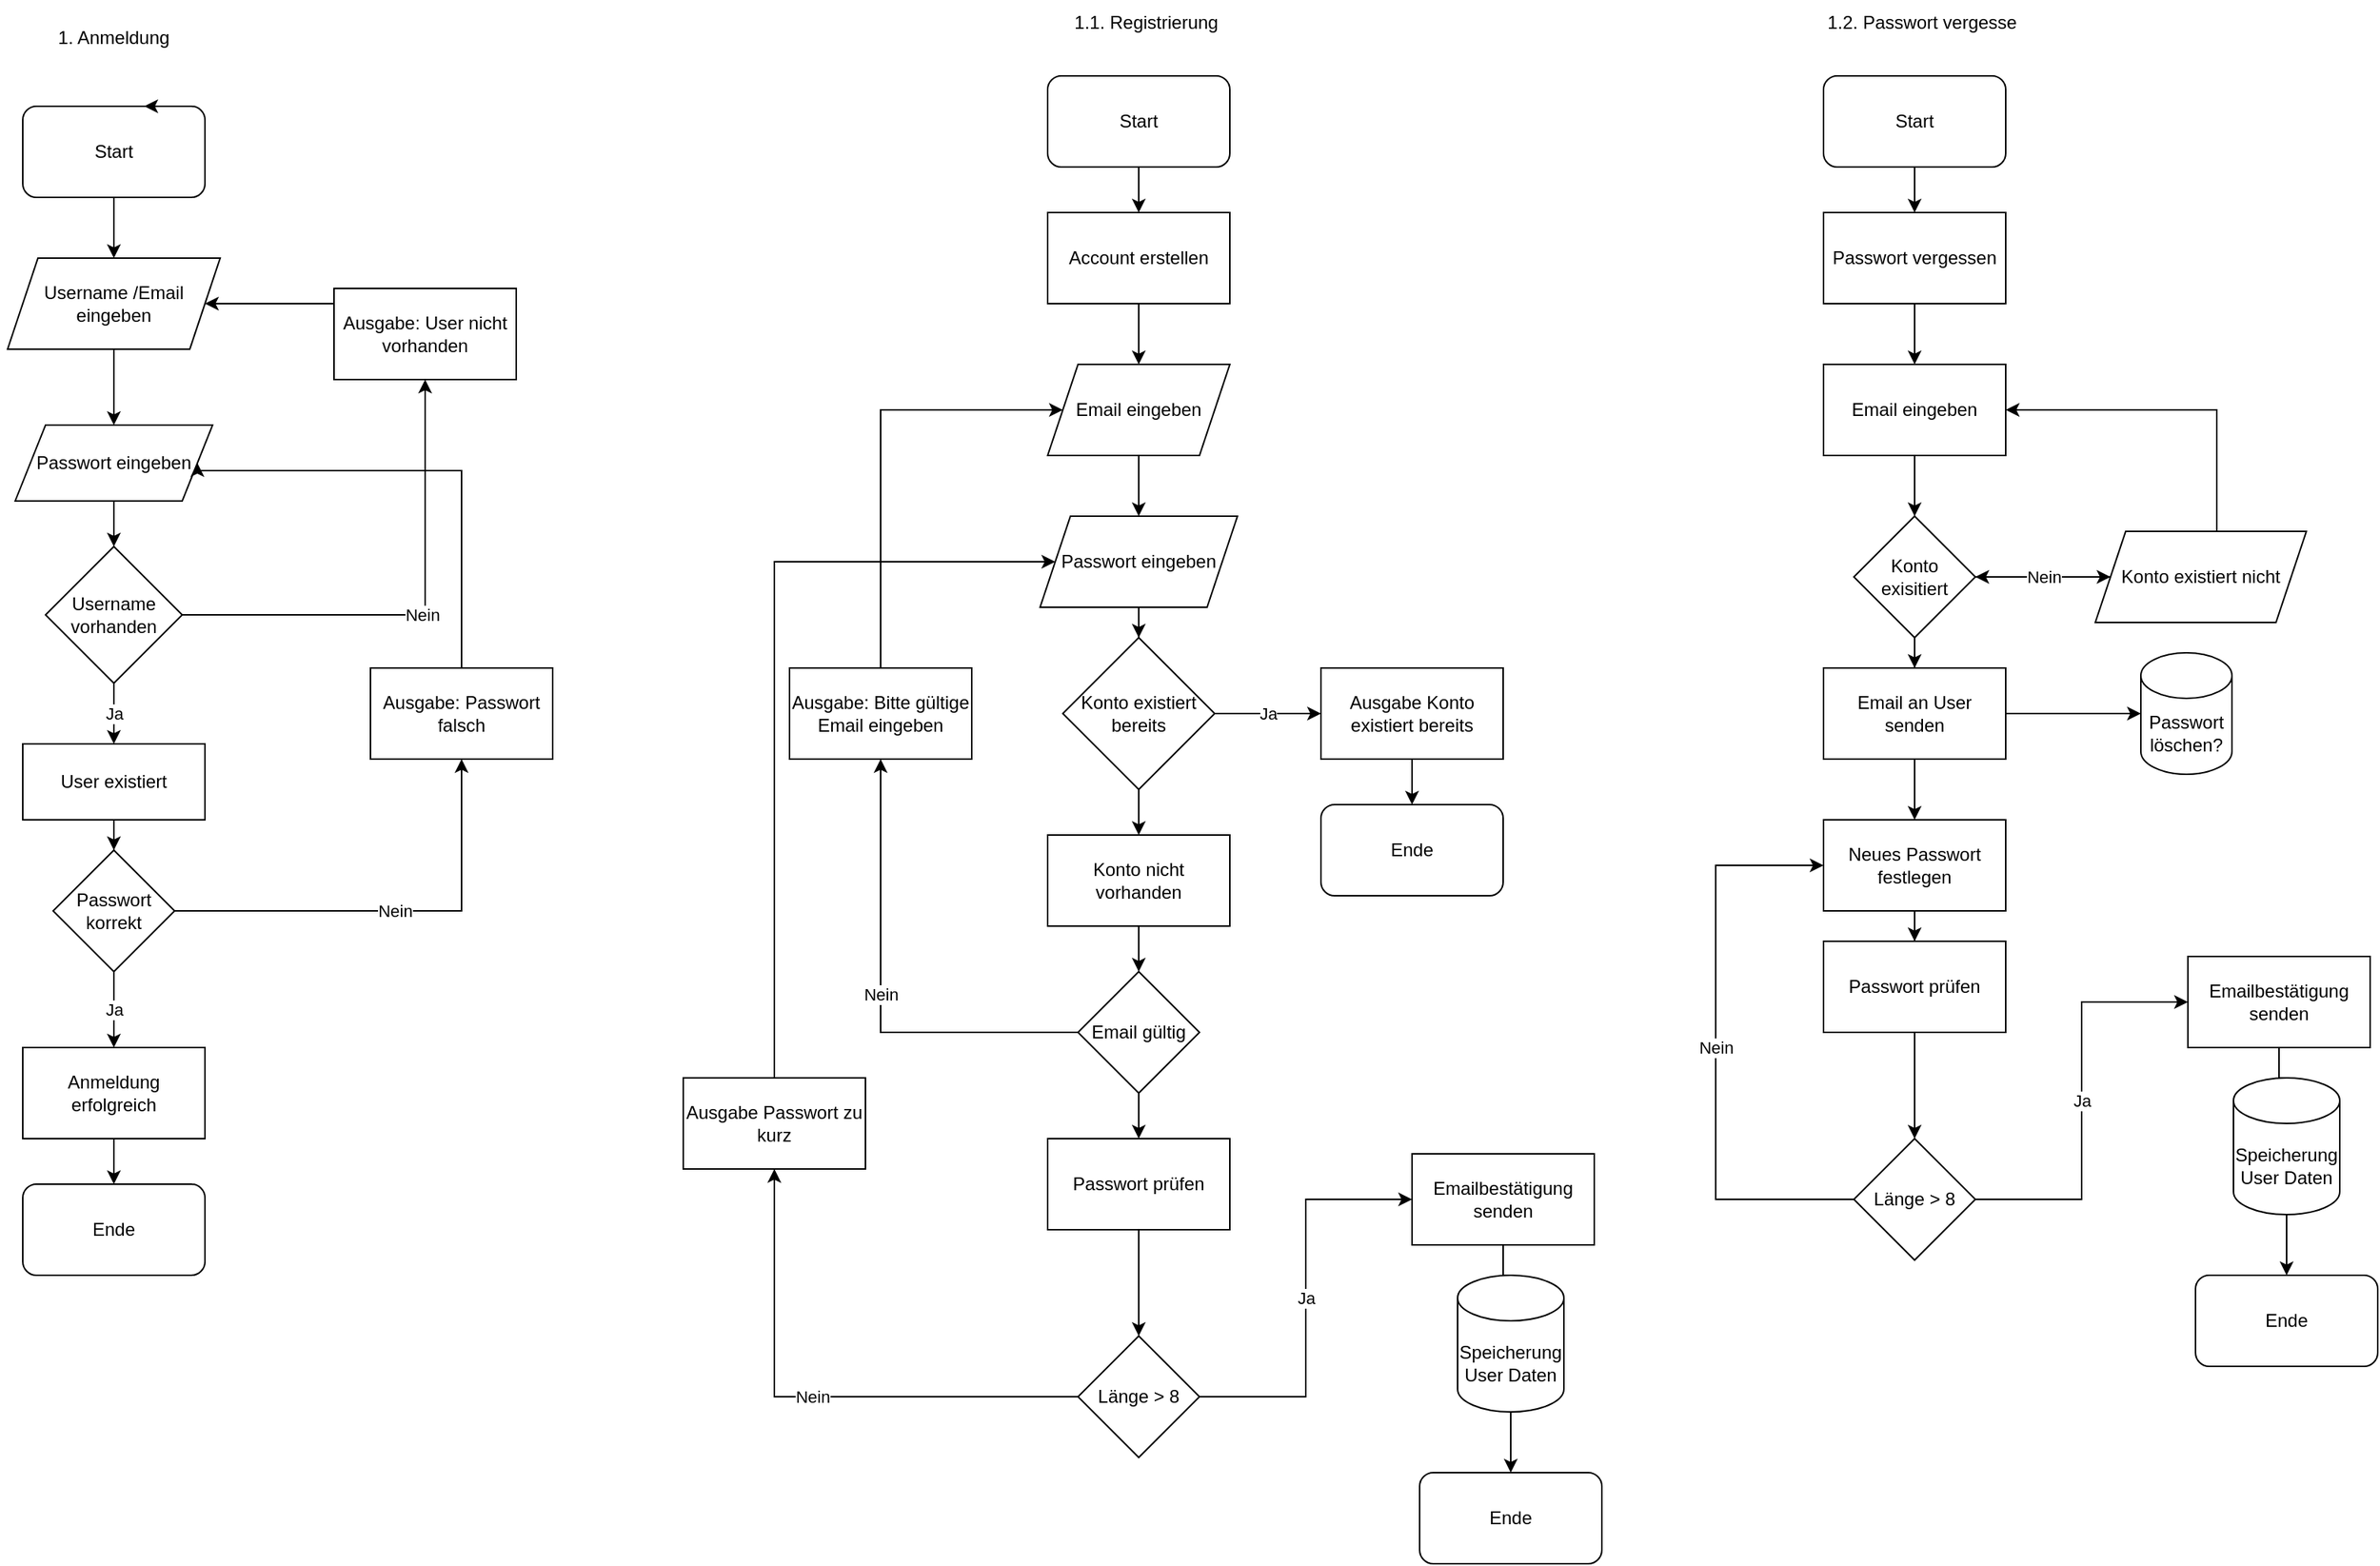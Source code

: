<mxfile version="17.4.4" type="github"><diagram id="a5L7xohFr41d-8u4_TB0" name="Page-1"><mxGraphModel dx="871" dy="2997" grid="1" gridSize="10" guides="1" tooltips="1" connect="1" arrows="1" fold="1" page="1" pageScale="1" pageWidth="827" pageHeight="1169" math="0" shadow="0"><root><mxCell id="0"/><mxCell id="1" parent="0"/><mxCell id="CUQLExU0p5yGPLY8ELJB-6" value="" style="edgeStyle=orthogonalEdgeStyle;rounded=0;orthogonalLoop=1;jettySize=auto;html=1;" parent="1" source="CUQLExU0p5yGPLY8ELJB-1" target="CUQLExU0p5yGPLY8ELJB-14" edge="1"><mxGeometry relative="1" as="geometry"><mxPoint x="125" y="-1700" as="targetPoint"/></mxGeometry></mxCell><mxCell id="CUQLExU0p5yGPLY8ELJB-1" value="Start" style="rounded=1;whiteSpace=wrap;html=1;" parent="1" vertex="1"><mxGeometry x="65" y="-1800" width="120" height="60" as="geometry"/></mxCell><mxCell id="CUQLExU0p5yGPLY8ELJB-3" style="edgeStyle=orthogonalEdgeStyle;rounded=0;orthogonalLoop=1;jettySize=auto;html=1;exitX=0.75;exitY=0;exitDx=0;exitDy=0;entryX=0.667;entryY=0;entryDx=0;entryDy=0;entryPerimeter=0;" parent="1" source="CUQLExU0p5yGPLY8ELJB-1" target="CUQLExU0p5yGPLY8ELJB-1" edge="1"><mxGeometry relative="1" as="geometry"/></mxCell><mxCell id="CUQLExU0p5yGPLY8ELJB-4" value="1. Anmeldung&lt;br&gt;" style="text;html=1;strokeColor=none;fillColor=none;align=center;verticalAlign=middle;whiteSpace=wrap;rounded=0;" parent="1" vertex="1"><mxGeometry x="50" y="-1860" width="150" height="30" as="geometry"/></mxCell><mxCell id="CUQLExU0p5yGPLY8ELJB-22" value="Nein" style="edgeStyle=orthogonalEdgeStyle;rounded=0;orthogonalLoop=1;jettySize=auto;html=1;" parent="1" source="CUQLExU0p5yGPLY8ELJB-10" target="CUQLExU0p5yGPLY8ELJB-21" edge="1"><mxGeometry relative="1" as="geometry"/></mxCell><mxCell id="CUQLExU0p5yGPLY8ELJB-25" value="Ja" style="edgeStyle=orthogonalEdgeStyle;rounded=0;orthogonalLoop=1;jettySize=auto;html=1;" parent="1" source="CUQLExU0p5yGPLY8ELJB-10" target="CUQLExU0p5yGPLY8ELJB-24" edge="1"><mxGeometry relative="1" as="geometry"/></mxCell><mxCell id="CUQLExU0p5yGPLY8ELJB-10" value="Username vorhanden" style="rhombus;whiteSpace=wrap;html=1;" parent="1" vertex="1"><mxGeometry x="80" y="-1510" width="90" height="90" as="geometry"/></mxCell><mxCell id="CUQLExU0p5yGPLY8ELJB-14" value="Username /Email eingeben" style="shape=parallelogram;perimeter=parallelogramPerimeter;whiteSpace=wrap;html=1;fixedSize=1;" parent="1" vertex="1"><mxGeometry x="55" y="-1700" width="140" height="60" as="geometry"/></mxCell><mxCell id="CUQLExU0p5yGPLY8ELJB-16" style="edgeStyle=orthogonalEdgeStyle;rounded=0;orthogonalLoop=1;jettySize=auto;html=1;exitX=0.5;exitY=1;exitDx=0;exitDy=0;" parent="1" source="CUQLExU0p5yGPLY8ELJB-14" target="CUQLExU0p5yGPLY8ELJB-17" edge="1"><mxGeometry relative="1" as="geometry"><mxPoint x="125" y="-1590" as="targetPoint"/></mxGeometry></mxCell><mxCell id="CUQLExU0p5yGPLY8ELJB-18" style="edgeStyle=orthogonalEdgeStyle;rounded=0;orthogonalLoop=1;jettySize=auto;html=1;" parent="1" source="CUQLExU0p5yGPLY8ELJB-17" target="CUQLExU0p5yGPLY8ELJB-10" edge="1"><mxGeometry relative="1" as="geometry"/></mxCell><mxCell id="CUQLExU0p5yGPLY8ELJB-17" value="Passwort eingeben" style="shape=parallelogram;perimeter=parallelogramPerimeter;whiteSpace=wrap;html=1;fixedSize=1;" parent="1" vertex="1"><mxGeometry x="60" y="-1590" width="130" height="50" as="geometry"/></mxCell><mxCell id="CUQLExU0p5yGPLY8ELJB-23" style="edgeStyle=orthogonalEdgeStyle;rounded=0;orthogonalLoop=1;jettySize=auto;html=1;entryX=1;entryY=0.5;entryDx=0;entryDy=0;" parent="1" source="CUQLExU0p5yGPLY8ELJB-21" target="CUQLExU0p5yGPLY8ELJB-14" edge="1"><mxGeometry relative="1" as="geometry"><Array as="points"><mxPoint x="340" y="-1670"/></Array></mxGeometry></mxCell><mxCell id="CUQLExU0p5yGPLY8ELJB-21" value="Ausgabe: User nicht vorhanden" style="rounded=0;whiteSpace=wrap;html=1;" parent="1" vertex="1"><mxGeometry x="270" y="-1680" width="120" height="60" as="geometry"/></mxCell><mxCell id="CUQLExU0p5yGPLY8ELJB-27" style="edgeStyle=orthogonalEdgeStyle;rounded=0;orthogonalLoop=1;jettySize=auto;html=1;" parent="1" source="CUQLExU0p5yGPLY8ELJB-24" target="CUQLExU0p5yGPLY8ELJB-26" edge="1"><mxGeometry relative="1" as="geometry"/></mxCell><mxCell id="CUQLExU0p5yGPLY8ELJB-24" value="User existiert" style="rounded=0;whiteSpace=wrap;html=1;" parent="1" vertex="1"><mxGeometry x="65" y="-1380" width="120" height="50" as="geometry"/></mxCell><mxCell id="CUQLExU0p5yGPLY8ELJB-29" value="Nein" style="edgeStyle=orthogonalEdgeStyle;rounded=0;orthogonalLoop=1;jettySize=auto;html=1;" parent="1" source="CUQLExU0p5yGPLY8ELJB-26" target="CUQLExU0p5yGPLY8ELJB-28" edge="1"><mxGeometry relative="1" as="geometry"/></mxCell><mxCell id="CUQLExU0p5yGPLY8ELJB-35" value="Ja" style="edgeStyle=orthogonalEdgeStyle;rounded=0;orthogonalLoop=1;jettySize=auto;html=1;" parent="1" source="CUQLExU0p5yGPLY8ELJB-26" target="CUQLExU0p5yGPLY8ELJB-34" edge="1"><mxGeometry relative="1" as="geometry"/></mxCell><mxCell id="CUQLExU0p5yGPLY8ELJB-26" value="Passwort korrekt" style="rhombus;whiteSpace=wrap;html=1;" parent="1" vertex="1"><mxGeometry x="85" y="-1310" width="80" height="80" as="geometry"/></mxCell><mxCell id="CUQLExU0p5yGPLY8ELJB-40" style="edgeStyle=orthogonalEdgeStyle;rounded=0;orthogonalLoop=1;jettySize=auto;html=1;entryX=1;entryY=0.5;entryDx=0;entryDy=0;" parent="1" source="CUQLExU0p5yGPLY8ELJB-28" target="CUQLExU0p5yGPLY8ELJB-17" edge="1"><mxGeometry relative="1" as="geometry"><Array as="points"><mxPoint x="354" y="-1560"/><mxPoint x="180" y="-1560"/></Array></mxGeometry></mxCell><mxCell id="CUQLExU0p5yGPLY8ELJB-28" value="Ausgabe: Passwort falsch" style="rounded=0;whiteSpace=wrap;html=1;" parent="1" vertex="1"><mxGeometry x="294" y="-1430" width="120" height="60" as="geometry"/></mxCell><mxCell id="CUQLExU0p5yGPLY8ELJB-39" style="edgeStyle=orthogonalEdgeStyle;rounded=0;orthogonalLoop=1;jettySize=auto;html=1;" parent="1" source="CUQLExU0p5yGPLY8ELJB-34" target="CUQLExU0p5yGPLY8ELJB-38" edge="1"><mxGeometry relative="1" as="geometry"/></mxCell><mxCell id="CUQLExU0p5yGPLY8ELJB-34" value="Anmeldung erfolgreich" style="rounded=0;whiteSpace=wrap;html=1;" parent="1" vertex="1"><mxGeometry x="65" y="-1180" width="120" height="60" as="geometry"/></mxCell><mxCell id="CUQLExU0p5yGPLY8ELJB-38" value="Ende" style="rounded=1;whiteSpace=wrap;html=1;" parent="1" vertex="1"><mxGeometry x="65" y="-1090" width="120" height="60" as="geometry"/></mxCell><mxCell id="CUQLExU0p5yGPLY8ELJB-41" value="1.1. Registrierung" style="text;html=1;strokeColor=none;fillColor=none;align=center;verticalAlign=middle;whiteSpace=wrap;rounded=0;" parent="1" vertex="1"><mxGeometry x="730" y="-1870" width="150" height="30" as="geometry"/></mxCell><mxCell id="CUQLExU0p5yGPLY8ELJB-62" style="edgeStyle=orthogonalEdgeStyle;rounded=0;orthogonalLoop=1;jettySize=auto;html=1;" parent="1" source="CUQLExU0p5yGPLY8ELJB-42" target="CUQLExU0p5yGPLY8ELJB-63" edge="1"><mxGeometry relative="1" as="geometry"><mxPoint x="800" y="-1740" as="targetPoint"/></mxGeometry></mxCell><mxCell id="CUQLExU0p5yGPLY8ELJB-42" value="Start" style="rounded=1;whiteSpace=wrap;html=1;" parent="1" vertex="1"><mxGeometry x="740" y="-1820" width="120" height="60" as="geometry"/></mxCell><mxCell id="CUQLExU0p5yGPLY8ELJB-66" style="edgeStyle=orthogonalEdgeStyle;rounded=0;orthogonalLoop=1;jettySize=auto;html=1;" parent="1" source="CUQLExU0p5yGPLY8ELJB-63" target="CUQLExU0p5yGPLY8ELJB-64" edge="1"><mxGeometry relative="1" as="geometry"/></mxCell><mxCell id="CUQLExU0p5yGPLY8ELJB-63" value="Account erstellen" style="rounded=0;whiteSpace=wrap;html=1;" parent="1" vertex="1"><mxGeometry x="740" y="-1730" width="120" height="60" as="geometry"/></mxCell><mxCell id="CUQLExU0p5yGPLY8ELJB-67" style="edgeStyle=orthogonalEdgeStyle;rounded=0;orthogonalLoop=1;jettySize=auto;html=1;" parent="1" source="CUQLExU0p5yGPLY8ELJB-64" target="CUQLExU0p5yGPLY8ELJB-65" edge="1"><mxGeometry relative="1" as="geometry"/></mxCell><mxCell id="CUQLExU0p5yGPLY8ELJB-64" value="Email eingeben" style="shape=parallelogram;perimeter=parallelogramPerimeter;whiteSpace=wrap;html=1;fixedSize=1;" parent="1" vertex="1"><mxGeometry x="740" y="-1630" width="120" height="60" as="geometry"/></mxCell><mxCell id="CUQLExU0p5yGPLY8ELJB-69" value="" style="edgeStyle=orthogonalEdgeStyle;rounded=0;orthogonalLoop=1;jettySize=auto;html=1;" parent="1" source="CUQLExU0p5yGPLY8ELJB-65" target="CUQLExU0p5yGPLY8ELJB-68" edge="1"><mxGeometry relative="1" as="geometry"/></mxCell><mxCell id="CUQLExU0p5yGPLY8ELJB-65" value="Passwort eingeben" style="shape=parallelogram;perimeter=parallelogramPerimeter;whiteSpace=wrap;html=1;fixedSize=1;" parent="1" vertex="1"><mxGeometry x="735" y="-1530" width="130" height="60" as="geometry"/></mxCell><mxCell id="CUQLExU0p5yGPLY8ELJB-72" value="Ja" style="edgeStyle=orthogonalEdgeStyle;rounded=0;orthogonalLoop=1;jettySize=auto;html=1;" parent="1" source="CUQLExU0p5yGPLY8ELJB-68" target="CUQLExU0p5yGPLY8ELJB-71" edge="1"><mxGeometry relative="1" as="geometry"/></mxCell><mxCell id="CUQLExU0p5yGPLY8ELJB-77" value="" style="edgeStyle=orthogonalEdgeStyle;rounded=0;orthogonalLoop=1;jettySize=auto;html=1;" parent="1" source="CUQLExU0p5yGPLY8ELJB-68" target="CUQLExU0p5yGPLY8ELJB-76" edge="1"><mxGeometry relative="1" as="geometry"/></mxCell><mxCell id="CUQLExU0p5yGPLY8ELJB-68" value="Konto existiert bereits" style="rhombus;whiteSpace=wrap;html=1;" parent="1" vertex="1"><mxGeometry x="750" y="-1450" width="100" height="100" as="geometry"/></mxCell><mxCell id="CUQLExU0p5yGPLY8ELJB-74" value="" style="edgeStyle=orthogonalEdgeStyle;rounded=0;orthogonalLoop=1;jettySize=auto;html=1;" parent="1" source="CUQLExU0p5yGPLY8ELJB-71" target="CUQLExU0p5yGPLY8ELJB-73" edge="1"><mxGeometry relative="1" as="geometry"/></mxCell><mxCell id="CUQLExU0p5yGPLY8ELJB-71" value="Ausgabe Konto existiert bereits" style="whiteSpace=wrap;html=1;" parent="1" vertex="1"><mxGeometry x="920" y="-1430" width="120" height="60" as="geometry"/></mxCell><mxCell id="CUQLExU0p5yGPLY8ELJB-73" value="Ende" style="rounded=1;whiteSpace=wrap;html=1;" parent="1" vertex="1"><mxGeometry x="920" y="-1340" width="120" height="60" as="geometry"/></mxCell><mxCell id="CUQLExU0p5yGPLY8ELJB-79" value="" style="edgeStyle=orthogonalEdgeStyle;rounded=0;orthogonalLoop=1;jettySize=auto;html=1;" parent="1" source="CUQLExU0p5yGPLY8ELJB-76" target="CUQLExU0p5yGPLY8ELJB-78" edge="1"><mxGeometry relative="1" as="geometry"/></mxCell><mxCell id="CUQLExU0p5yGPLY8ELJB-76" value="Konto nicht vorhanden" style="whiteSpace=wrap;html=1;" parent="1" vertex="1"><mxGeometry x="740" y="-1320" width="120" height="60" as="geometry"/></mxCell><mxCell id="CUQLExU0p5yGPLY8ELJB-81" value="Nein" style="edgeStyle=orthogonalEdgeStyle;rounded=0;orthogonalLoop=1;jettySize=auto;html=1;" parent="1" source="CUQLExU0p5yGPLY8ELJB-78" target="CUQLExU0p5yGPLY8ELJB-80" edge="1"><mxGeometry relative="1" as="geometry"><mxPoint x="710" y="-1190" as="targetPoint"/></mxGeometry></mxCell><mxCell id="CUQLExU0p5yGPLY8ELJB-99" value="" style="edgeStyle=orthogonalEdgeStyle;rounded=0;orthogonalLoop=1;jettySize=auto;html=1;" parent="1" source="CUQLExU0p5yGPLY8ELJB-78" target="CUQLExU0p5yGPLY8ELJB-98" edge="1"><mxGeometry relative="1" as="geometry"/></mxCell><mxCell id="CUQLExU0p5yGPLY8ELJB-78" value="Email gültig" style="rhombus;whiteSpace=wrap;html=1;" parent="1" vertex="1"><mxGeometry x="760" y="-1230" width="80" height="80" as="geometry"/></mxCell><mxCell id="CUQLExU0p5yGPLY8ELJB-87" style="edgeStyle=orthogonalEdgeStyle;rounded=0;orthogonalLoop=1;jettySize=auto;html=1;entryX=0;entryY=0.5;entryDx=0;entryDy=0;" parent="1" source="CUQLExU0p5yGPLY8ELJB-80" target="CUQLExU0p5yGPLY8ELJB-64" edge="1"><mxGeometry relative="1" as="geometry"><Array as="points"><mxPoint x="630" y="-1600"/></Array></mxGeometry></mxCell><mxCell id="CUQLExU0p5yGPLY8ELJB-80" value="Ausgabe: Bitte gültige Email eingeben" style="whiteSpace=wrap;html=1;" parent="1" vertex="1"><mxGeometry x="570" y="-1430" width="120" height="60" as="geometry"/></mxCell><mxCell id="CUQLExU0p5yGPLY8ELJB-83" style="edgeStyle=orthogonalEdgeStyle;rounded=0;orthogonalLoop=1;jettySize=auto;html=1;exitX=0.5;exitY=1;exitDx=0;exitDy=0;" parent="1" source="CUQLExU0p5yGPLY8ELJB-80" target="CUQLExU0p5yGPLY8ELJB-80" edge="1"><mxGeometry relative="1" as="geometry"/></mxCell><mxCell id="CUQLExU0p5yGPLY8ELJB-95" style="edgeStyle=orthogonalEdgeStyle;rounded=0;orthogonalLoop=1;jettySize=auto;html=1;entryX=0.519;entryY=0.346;entryDx=0;entryDy=0;entryPerimeter=0;" parent="1" source="CUQLExU0p5yGPLY8ELJB-90" target="CUQLExU0p5yGPLY8ELJB-93" edge="1"><mxGeometry relative="1" as="geometry"/></mxCell><mxCell id="CUQLExU0p5yGPLY8ELJB-90" value="Emailbestätigung senden" style="whiteSpace=wrap;html=1;" parent="1" vertex="1"><mxGeometry x="980" y="-1110" width="120" height="60" as="geometry"/></mxCell><mxCell id="CUQLExU0p5yGPLY8ELJB-97" value="" style="edgeStyle=orthogonalEdgeStyle;rounded=0;orthogonalLoop=1;jettySize=auto;html=1;" parent="1" source="CUQLExU0p5yGPLY8ELJB-93" target="CUQLExU0p5yGPLY8ELJB-96" edge="1"><mxGeometry relative="1" as="geometry"/></mxCell><mxCell id="CUQLExU0p5yGPLY8ELJB-93" value="Speicherung User Daten" style="shape=cylinder3;whiteSpace=wrap;html=1;boundedLbl=1;backgroundOutline=1;size=15;" parent="1" vertex="1"><mxGeometry x="1010" y="-1030" width="70" height="90" as="geometry"/></mxCell><mxCell id="CUQLExU0p5yGPLY8ELJB-96" value="Ende" style="rounded=1;whiteSpace=wrap;html=1;" parent="1" vertex="1"><mxGeometry x="985" y="-900" width="120" height="60" as="geometry"/></mxCell><mxCell id="CUQLExU0p5yGPLY8ELJB-101" value="" style="edgeStyle=orthogonalEdgeStyle;rounded=0;orthogonalLoop=1;jettySize=auto;html=1;" parent="1" source="CUQLExU0p5yGPLY8ELJB-98" target="CUQLExU0p5yGPLY8ELJB-100" edge="1"><mxGeometry relative="1" as="geometry"/></mxCell><mxCell id="CUQLExU0p5yGPLY8ELJB-98" value="Passwort prüfen" style="whiteSpace=wrap;html=1;" parent="1" vertex="1"><mxGeometry x="740" y="-1120" width="120" height="60" as="geometry"/></mxCell><mxCell id="CUQLExU0p5yGPLY8ELJB-102" value="Ja" style="edgeStyle=orthogonalEdgeStyle;rounded=0;orthogonalLoop=1;jettySize=auto;html=1;entryX=0;entryY=0.5;entryDx=0;entryDy=0;" parent="1" source="CUQLExU0p5yGPLY8ELJB-100" target="CUQLExU0p5yGPLY8ELJB-90" edge="1"><mxGeometry relative="1" as="geometry"/></mxCell><mxCell id="CUQLExU0p5yGPLY8ELJB-104" value="Nein" style="edgeStyle=orthogonalEdgeStyle;rounded=0;orthogonalLoop=1;jettySize=auto;html=1;" parent="1" source="CUQLExU0p5yGPLY8ELJB-100" target="CUQLExU0p5yGPLY8ELJB-103" edge="1"><mxGeometry relative="1" as="geometry"/></mxCell><mxCell id="CUQLExU0p5yGPLY8ELJB-100" value="Länge &amp;gt; 8" style="rhombus;whiteSpace=wrap;html=1;" parent="1" vertex="1"><mxGeometry x="760" y="-990" width="80" height="80" as="geometry"/></mxCell><mxCell id="CUQLExU0p5yGPLY8ELJB-105" style="edgeStyle=orthogonalEdgeStyle;rounded=0;orthogonalLoop=1;jettySize=auto;html=1;" parent="1" source="CUQLExU0p5yGPLY8ELJB-103" target="CUQLExU0p5yGPLY8ELJB-65" edge="1"><mxGeometry relative="1" as="geometry"><Array as="points"><mxPoint x="560" y="-950"/><mxPoint x="560" y="-1500"/></Array></mxGeometry></mxCell><mxCell id="CUQLExU0p5yGPLY8ELJB-103" value="Ausgabe Passwort zu kurz" style="whiteSpace=wrap;html=1;" parent="1" vertex="1"><mxGeometry x="500" y="-1160" width="120" height="60" as="geometry"/></mxCell><mxCell id="olq20LGthkGDlswXmMEZ-1" value="1.2. Passwort vergesse" style="text;html=1;strokeColor=none;fillColor=none;align=center;verticalAlign=middle;whiteSpace=wrap;rounded=0;" vertex="1" parent="1"><mxGeometry x="1241" y="-1870" width="150" height="30" as="geometry"/></mxCell><mxCell id="olq20LGthkGDlswXmMEZ-2" style="edgeStyle=orthogonalEdgeStyle;rounded=0;orthogonalLoop=1;jettySize=auto;html=1;" edge="1" parent="1" source="olq20LGthkGDlswXmMEZ-3" target="olq20LGthkGDlswXmMEZ-4"><mxGeometry relative="1" as="geometry"><mxPoint x="1311" y="-1740" as="targetPoint"/></mxGeometry></mxCell><mxCell id="olq20LGthkGDlswXmMEZ-3" value="Start" style="rounded=1;whiteSpace=wrap;html=1;" vertex="1" parent="1"><mxGeometry x="1251" y="-1820" width="120" height="60" as="geometry"/></mxCell><mxCell id="olq20LGthkGDlswXmMEZ-6" value="" style="edgeStyle=orthogonalEdgeStyle;rounded=0;orthogonalLoop=1;jettySize=auto;html=1;" edge="1" parent="1" source="olq20LGthkGDlswXmMEZ-4" target="olq20LGthkGDlswXmMEZ-5"><mxGeometry relative="1" as="geometry"/></mxCell><mxCell id="olq20LGthkGDlswXmMEZ-4" value="Passwort vergessen" style="rounded=0;whiteSpace=wrap;html=1;" vertex="1" parent="1"><mxGeometry x="1251" y="-1730" width="120" height="60" as="geometry"/></mxCell><mxCell id="olq20LGthkGDlswXmMEZ-8" value="" style="edgeStyle=orthogonalEdgeStyle;rounded=0;orthogonalLoop=1;jettySize=auto;html=1;" edge="1" parent="1" source="olq20LGthkGDlswXmMEZ-5" target="olq20LGthkGDlswXmMEZ-7"><mxGeometry relative="1" as="geometry"/></mxCell><mxCell id="olq20LGthkGDlswXmMEZ-5" value="Email eingeben" style="rounded=0;whiteSpace=wrap;html=1;" vertex="1" parent="1"><mxGeometry x="1251" y="-1630" width="120" height="60" as="geometry"/></mxCell><mxCell id="olq20LGthkGDlswXmMEZ-12" value="" style="edgeStyle=orthogonalEdgeStyle;rounded=0;orthogonalLoop=1;jettySize=auto;html=1;" edge="1" parent="1" source="olq20LGthkGDlswXmMEZ-7" target="olq20LGthkGDlswXmMEZ-11"><mxGeometry relative="1" as="geometry"/></mxCell><mxCell id="olq20LGthkGDlswXmMEZ-16" value="" style="edgeStyle=orthogonalEdgeStyle;rounded=0;orthogonalLoop=1;jettySize=auto;html=1;" edge="1" parent="1" source="olq20LGthkGDlswXmMEZ-7" target="olq20LGthkGDlswXmMEZ-15"><mxGeometry relative="1" as="geometry"/></mxCell><mxCell id="olq20LGthkGDlswXmMEZ-7" value="Konto exisitiert" style="rhombus;whiteSpace=wrap;html=1;rounded=0;" vertex="1" parent="1"><mxGeometry x="1271" y="-1530" width="80" height="80" as="geometry"/></mxCell><mxCell id="olq20LGthkGDlswXmMEZ-13" value="Nein" style="edgeStyle=orthogonalEdgeStyle;rounded=0;orthogonalLoop=1;jettySize=auto;html=1;" edge="1" parent="1" source="olq20LGthkGDlswXmMEZ-11" target="olq20LGthkGDlswXmMEZ-7"><mxGeometry relative="1" as="geometry"/></mxCell><mxCell id="olq20LGthkGDlswXmMEZ-14" style="edgeStyle=orthogonalEdgeStyle;rounded=0;orthogonalLoop=1;jettySize=auto;html=1;entryX=1;entryY=0.5;entryDx=0;entryDy=0;" edge="1" parent="1" source="olq20LGthkGDlswXmMEZ-11" target="olq20LGthkGDlswXmMEZ-5"><mxGeometry relative="1" as="geometry"><Array as="points"><mxPoint x="1510" y="-1600"/></Array></mxGeometry></mxCell><mxCell id="olq20LGthkGDlswXmMEZ-11" value="Konto existiert nicht" style="shape=parallelogram;perimeter=parallelogramPerimeter;whiteSpace=wrap;html=1;fixedSize=1;rounded=0;" vertex="1" parent="1"><mxGeometry x="1430" y="-1520" width="139" height="60" as="geometry"/></mxCell><mxCell id="olq20LGthkGDlswXmMEZ-18" style="edgeStyle=orthogonalEdgeStyle;rounded=0;orthogonalLoop=1;jettySize=auto;html=1;entryX=0;entryY=0.5;entryDx=0;entryDy=0;entryPerimeter=0;" edge="1" parent="1" source="olq20LGthkGDlswXmMEZ-15" target="olq20LGthkGDlswXmMEZ-17"><mxGeometry relative="1" as="geometry"/></mxCell><mxCell id="olq20LGthkGDlswXmMEZ-20" value="" style="edgeStyle=orthogonalEdgeStyle;rounded=0;orthogonalLoop=1;jettySize=auto;html=1;" edge="1" parent="1" source="olq20LGthkGDlswXmMEZ-15" target="olq20LGthkGDlswXmMEZ-19"><mxGeometry relative="1" as="geometry"/></mxCell><mxCell id="olq20LGthkGDlswXmMEZ-15" value="Email an User senden" style="whiteSpace=wrap;html=1;rounded=0;" vertex="1" parent="1"><mxGeometry x="1251" y="-1430" width="120" height="60" as="geometry"/></mxCell><mxCell id="olq20LGthkGDlswXmMEZ-17" value="Passwort löschen?" style="shape=cylinder3;whiteSpace=wrap;html=1;boundedLbl=1;backgroundOutline=1;size=15;" vertex="1" parent="1"><mxGeometry x="1460" y="-1440" width="60" height="80" as="geometry"/></mxCell><mxCell id="olq20LGthkGDlswXmMEZ-32" value="" style="edgeStyle=orthogonalEdgeStyle;rounded=0;orthogonalLoop=1;jettySize=auto;html=1;" edge="1" parent="1" source="olq20LGthkGDlswXmMEZ-19" target="olq20LGthkGDlswXmMEZ-27"><mxGeometry relative="1" as="geometry"><mxPoint x="1311" y="-1249" as="targetPoint"/></mxGeometry></mxCell><mxCell id="olq20LGthkGDlswXmMEZ-19" value="Neues Passwort festlegen" style="whiteSpace=wrap;html=1;rounded=0;" vertex="1" parent="1"><mxGeometry x="1251" y="-1330" width="120" height="60" as="geometry"/></mxCell><mxCell id="olq20LGthkGDlswXmMEZ-21" style="edgeStyle=orthogonalEdgeStyle;rounded=0;orthogonalLoop=1;jettySize=auto;html=1;entryX=0.519;entryY=0.346;entryDx=0;entryDy=0;entryPerimeter=0;" edge="1" parent="1" source="olq20LGthkGDlswXmMEZ-22" target="olq20LGthkGDlswXmMEZ-24"><mxGeometry relative="1" as="geometry"/></mxCell><mxCell id="olq20LGthkGDlswXmMEZ-22" value="Emailbestätigung senden" style="whiteSpace=wrap;html=1;" vertex="1" parent="1"><mxGeometry x="1491" y="-1240" width="120" height="60" as="geometry"/></mxCell><mxCell id="olq20LGthkGDlswXmMEZ-23" value="" style="edgeStyle=orthogonalEdgeStyle;rounded=0;orthogonalLoop=1;jettySize=auto;html=1;" edge="1" parent="1" source="olq20LGthkGDlswXmMEZ-24" target="olq20LGthkGDlswXmMEZ-25"><mxGeometry relative="1" as="geometry"/></mxCell><mxCell id="olq20LGthkGDlswXmMEZ-24" value="Speicherung User Daten" style="shape=cylinder3;whiteSpace=wrap;html=1;boundedLbl=1;backgroundOutline=1;size=15;" vertex="1" parent="1"><mxGeometry x="1521" y="-1160" width="70" height="90" as="geometry"/></mxCell><mxCell id="olq20LGthkGDlswXmMEZ-25" value="Ende" style="rounded=1;whiteSpace=wrap;html=1;" vertex="1" parent="1"><mxGeometry x="1496" y="-1030" width="120" height="60" as="geometry"/></mxCell><mxCell id="olq20LGthkGDlswXmMEZ-26" value="" style="edgeStyle=orthogonalEdgeStyle;rounded=0;orthogonalLoop=1;jettySize=auto;html=1;" edge="1" parent="1" source="olq20LGthkGDlswXmMEZ-27" target="olq20LGthkGDlswXmMEZ-29"><mxGeometry relative="1" as="geometry"/></mxCell><mxCell id="olq20LGthkGDlswXmMEZ-27" value="Passwort prüfen" style="whiteSpace=wrap;html=1;" vertex="1" parent="1"><mxGeometry x="1251" y="-1250" width="120" height="60" as="geometry"/></mxCell><mxCell id="olq20LGthkGDlswXmMEZ-28" value="Ja" style="edgeStyle=orthogonalEdgeStyle;rounded=0;orthogonalLoop=1;jettySize=auto;html=1;entryX=0;entryY=0.5;entryDx=0;entryDy=0;" edge="1" parent="1" source="olq20LGthkGDlswXmMEZ-29" target="olq20LGthkGDlswXmMEZ-22"><mxGeometry relative="1" as="geometry"/></mxCell><mxCell id="olq20LGthkGDlswXmMEZ-35" value="Nein" style="edgeStyle=orthogonalEdgeStyle;rounded=0;orthogonalLoop=1;jettySize=auto;html=1;entryX=0;entryY=0.5;entryDx=0;entryDy=0;" edge="1" parent="1" source="olq20LGthkGDlswXmMEZ-29" target="olq20LGthkGDlswXmMEZ-19"><mxGeometry relative="1" as="geometry"><Array as="points"><mxPoint x="1180" y="-1080"/><mxPoint x="1180" y="-1300"/></Array></mxGeometry></mxCell><mxCell id="olq20LGthkGDlswXmMEZ-29" value="Länge &amp;gt; 8" style="rhombus;whiteSpace=wrap;html=1;" vertex="1" parent="1"><mxGeometry x="1271" y="-1120" width="80" height="80" as="geometry"/></mxCell></root></mxGraphModel></diagram></mxfile>